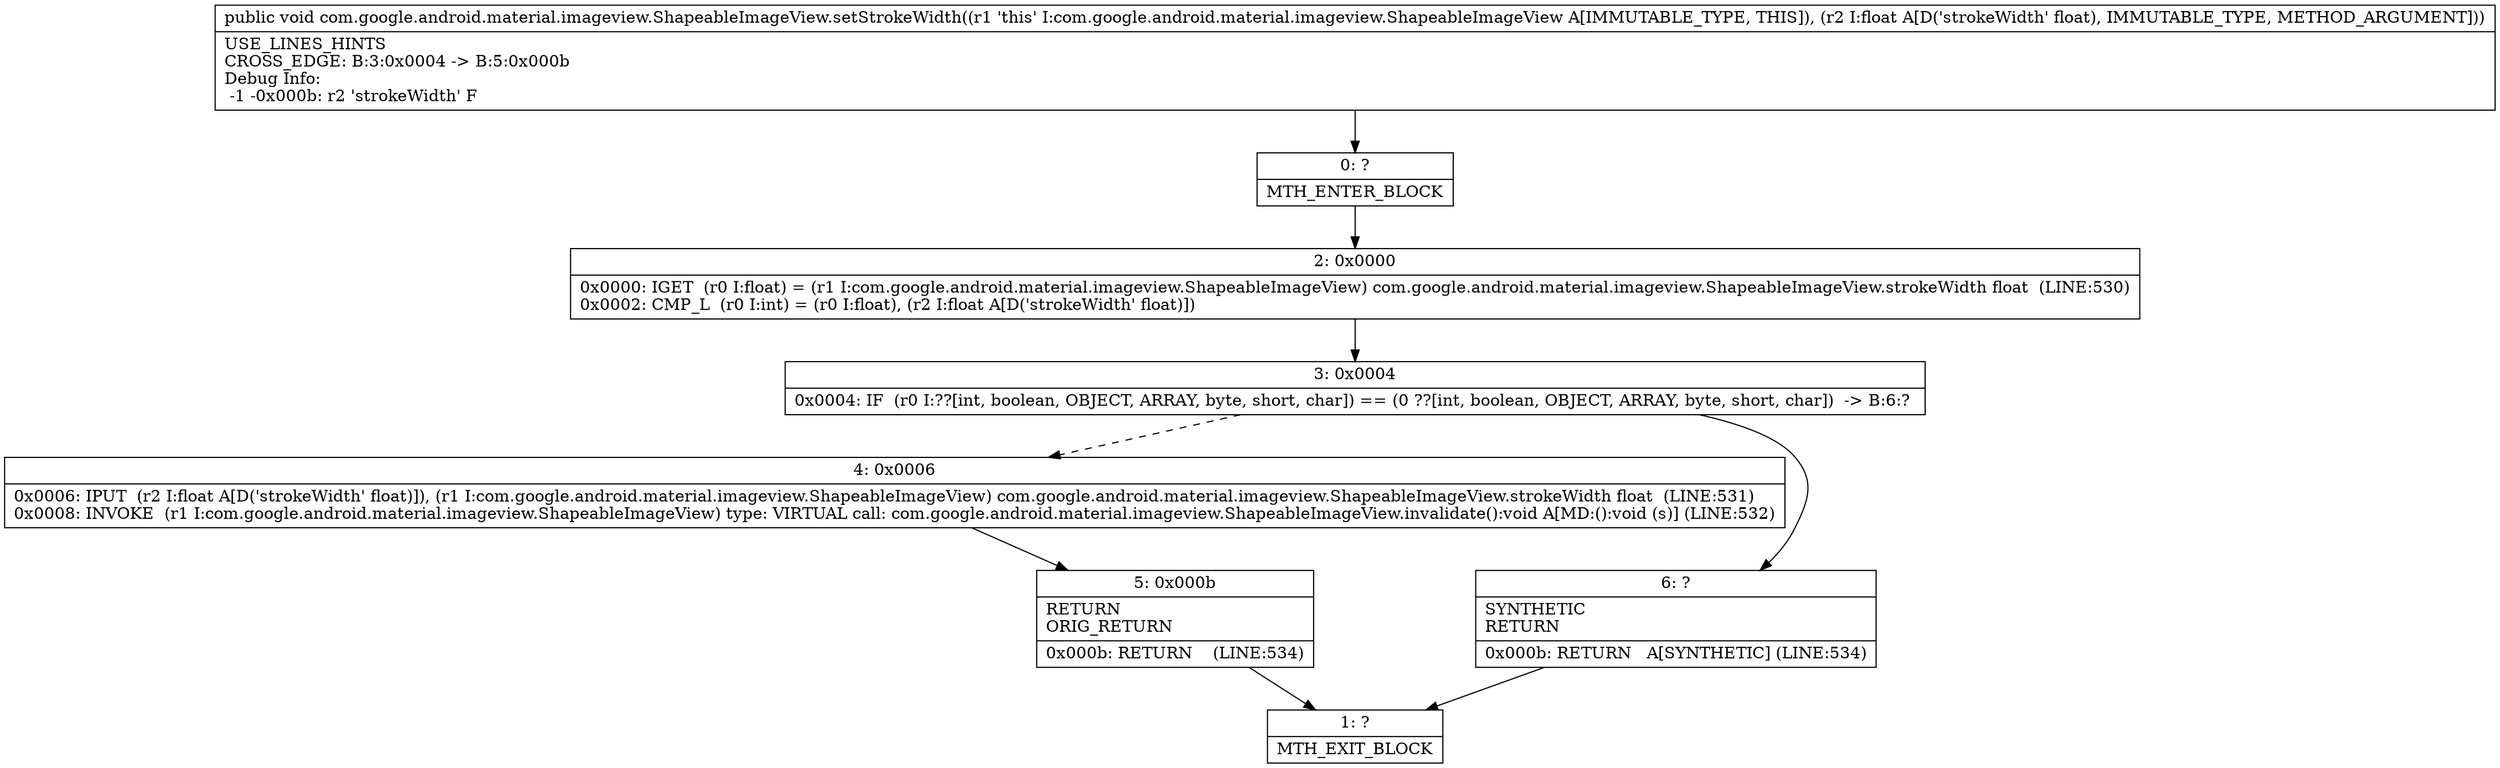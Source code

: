 digraph "CFG forcom.google.android.material.imageview.ShapeableImageView.setStrokeWidth(F)V" {
Node_0 [shape=record,label="{0\:\ ?|MTH_ENTER_BLOCK\l}"];
Node_2 [shape=record,label="{2\:\ 0x0000|0x0000: IGET  (r0 I:float) = (r1 I:com.google.android.material.imageview.ShapeableImageView) com.google.android.material.imageview.ShapeableImageView.strokeWidth float  (LINE:530)\l0x0002: CMP_L  (r0 I:int) = (r0 I:float), (r2 I:float A[D('strokeWidth' float)]) \l}"];
Node_3 [shape=record,label="{3\:\ 0x0004|0x0004: IF  (r0 I:??[int, boolean, OBJECT, ARRAY, byte, short, char]) == (0 ??[int, boolean, OBJECT, ARRAY, byte, short, char])  \-\> B:6:? \l}"];
Node_4 [shape=record,label="{4\:\ 0x0006|0x0006: IPUT  (r2 I:float A[D('strokeWidth' float)]), (r1 I:com.google.android.material.imageview.ShapeableImageView) com.google.android.material.imageview.ShapeableImageView.strokeWidth float  (LINE:531)\l0x0008: INVOKE  (r1 I:com.google.android.material.imageview.ShapeableImageView) type: VIRTUAL call: com.google.android.material.imageview.ShapeableImageView.invalidate():void A[MD:():void (s)] (LINE:532)\l}"];
Node_5 [shape=record,label="{5\:\ 0x000b|RETURN\lORIG_RETURN\l|0x000b: RETURN    (LINE:534)\l}"];
Node_1 [shape=record,label="{1\:\ ?|MTH_EXIT_BLOCK\l}"];
Node_6 [shape=record,label="{6\:\ ?|SYNTHETIC\lRETURN\l|0x000b: RETURN   A[SYNTHETIC] (LINE:534)\l}"];
MethodNode[shape=record,label="{public void com.google.android.material.imageview.ShapeableImageView.setStrokeWidth((r1 'this' I:com.google.android.material.imageview.ShapeableImageView A[IMMUTABLE_TYPE, THIS]), (r2 I:float A[D('strokeWidth' float), IMMUTABLE_TYPE, METHOD_ARGUMENT]))  | USE_LINES_HINTS\lCROSS_EDGE: B:3:0x0004 \-\> B:5:0x000b\lDebug Info:\l  \-1 \-0x000b: r2 'strokeWidth' F\l}"];
MethodNode -> Node_0;Node_0 -> Node_2;
Node_2 -> Node_3;
Node_3 -> Node_4[style=dashed];
Node_3 -> Node_6;
Node_4 -> Node_5;
Node_5 -> Node_1;
Node_6 -> Node_1;
}

